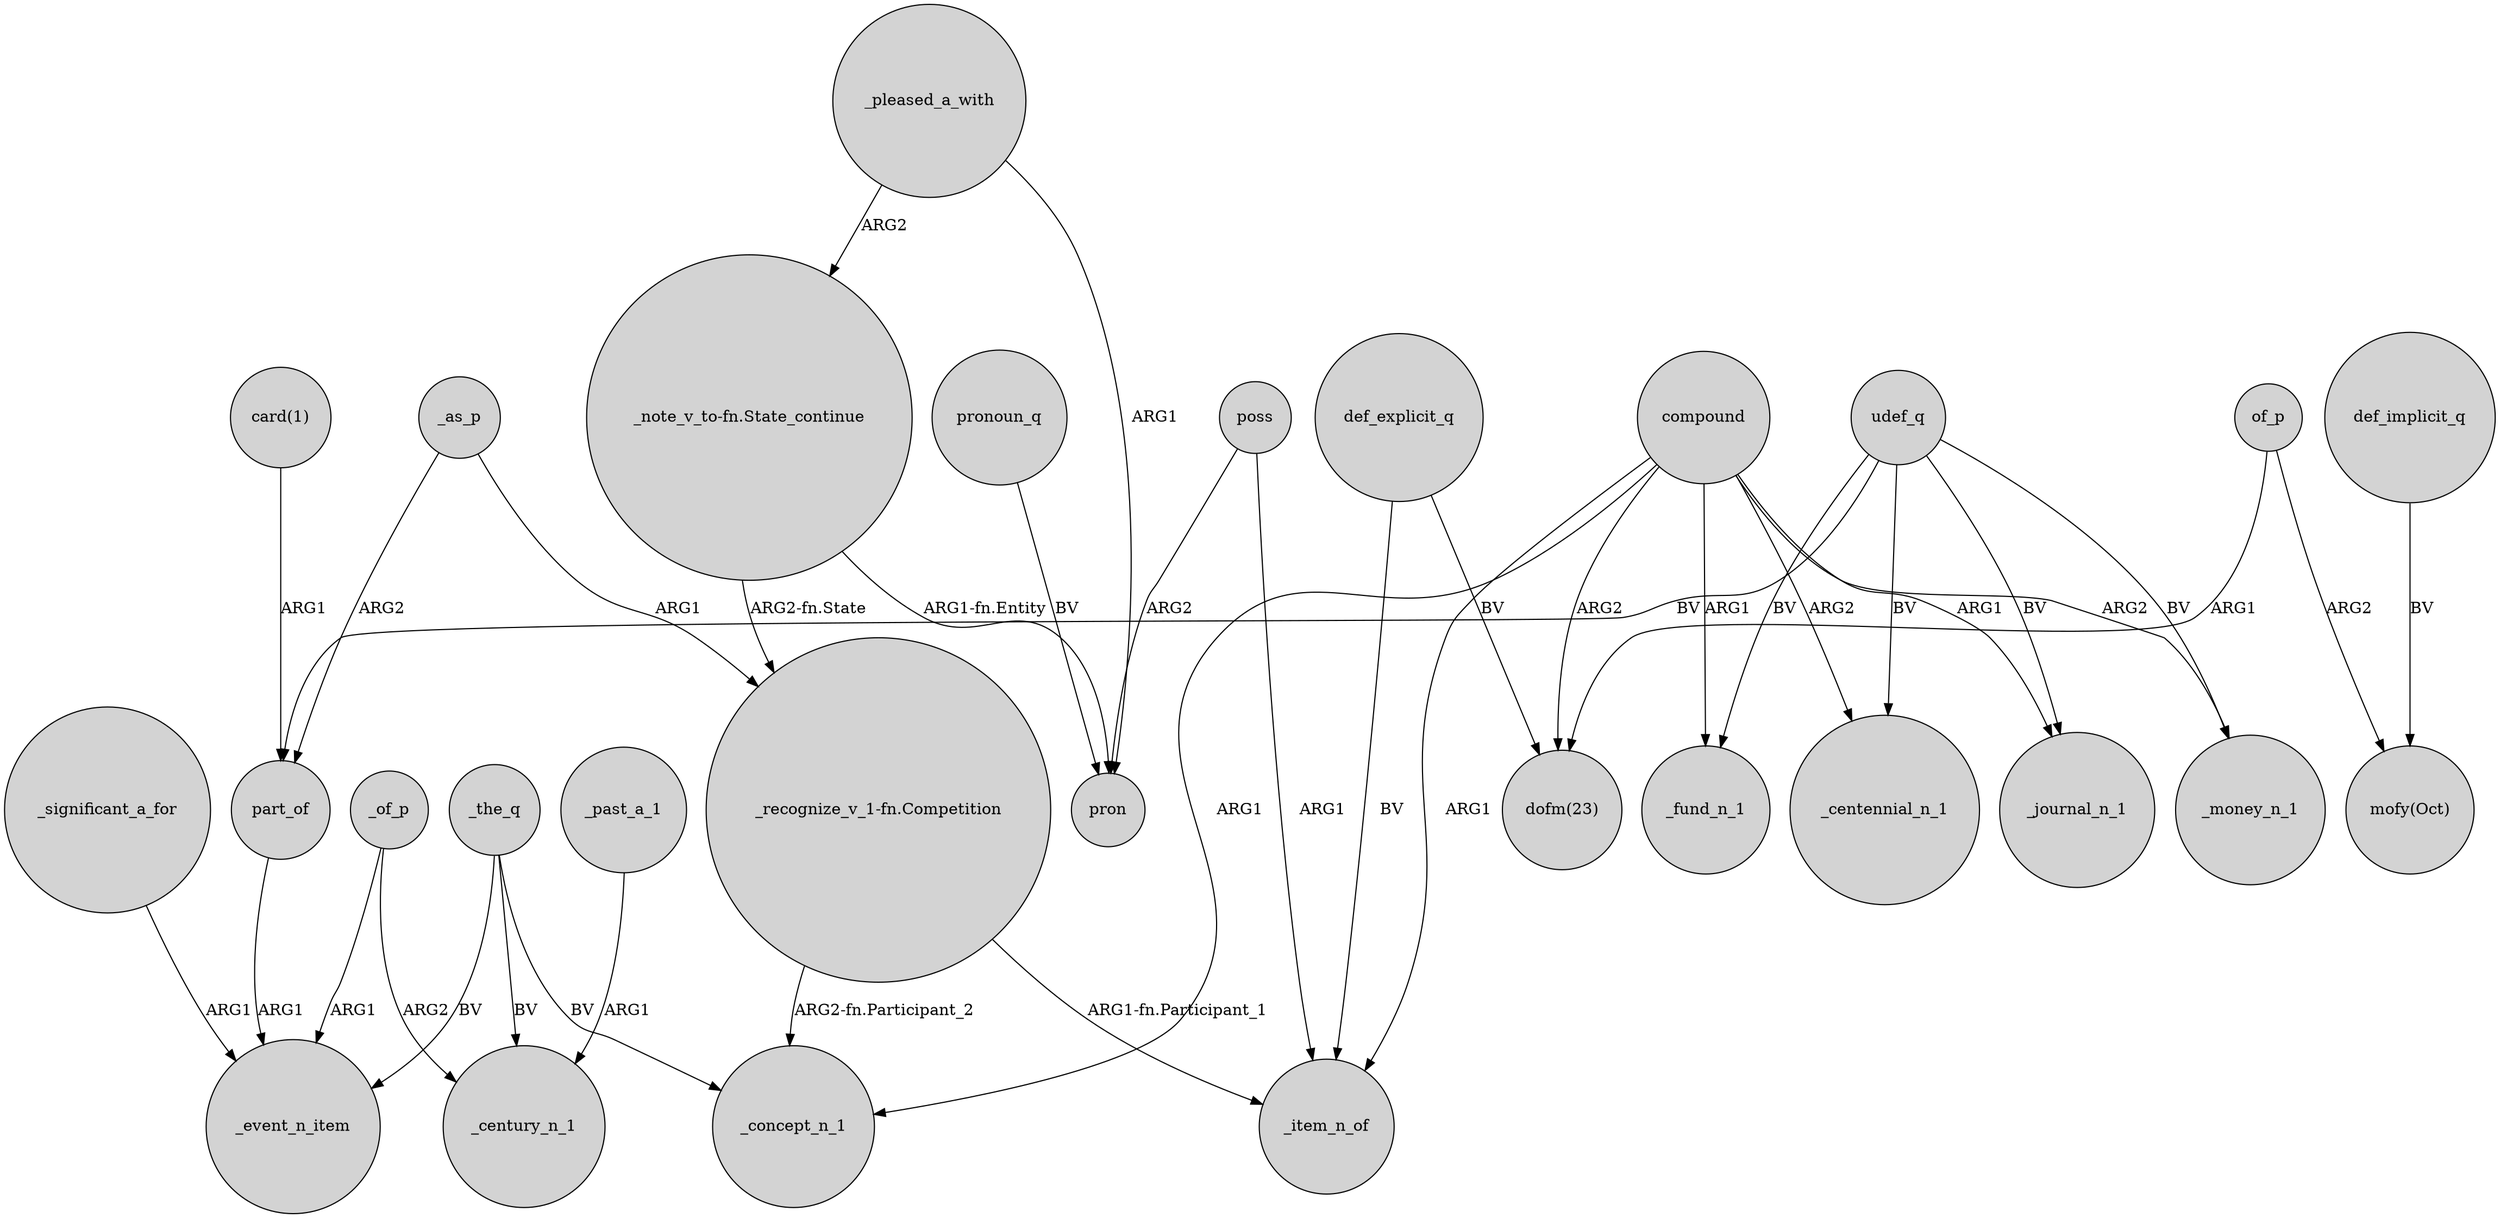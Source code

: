 digraph {
	node [shape=circle style=filled]
	compound -> _journal_n_1 [label=ARG1]
	part_of -> _event_n_item [label=ARG1]
	_the_q -> _century_n_1 [label=BV]
	_significant_a_for -> _event_n_item [label=ARG1]
	_pleased_a_with -> "_note_v_to-fn.State_continue" [label=ARG2]
	_as_p -> part_of [label=ARG2]
	_the_q -> _event_n_item [label=BV]
	udef_q -> part_of [label=BV]
	of_p -> "mofy(Oct)" [label=ARG2]
	udef_q -> _fund_n_1 [label=BV]
	udef_q -> _centennial_n_1 [label=BV]
	compound -> _concept_n_1 [label=ARG1]
	compound -> _centennial_n_1 [label=ARG2]
	"card(1)" -> part_of [label=ARG1]
	pronoun_q -> pron [label=BV]
	compound -> _item_n_of [label=ARG1]
	poss -> pron [label=ARG2]
	_pleased_a_with -> pron [label=ARG1]
	_the_q -> _concept_n_1 [label=BV]
	udef_q -> _money_n_1 [label=BV]
	"_recognize_v_1-fn.Competition" -> _concept_n_1 [label="ARG2-fn.Participant_2"]
	compound -> "dofm(23)" [label=ARG2]
	compound -> _money_n_1 [label=ARG2]
	"_note_v_to-fn.State_continue" -> "_recognize_v_1-fn.Competition" [label="ARG2-fn.State"]
	_of_p -> _event_n_item [label=ARG1]
	"_note_v_to-fn.State_continue" -> pron [label="ARG1-fn.Entity"]
	def_implicit_q -> "mofy(Oct)" [label=BV]
	_as_p -> "_recognize_v_1-fn.Competition" [label=ARG1]
	_of_p -> _century_n_1 [label=ARG2]
	poss -> _item_n_of [label=ARG1]
	of_p -> "dofm(23)" [label=ARG1]
	udef_q -> _journal_n_1 [label=BV]
	_past_a_1 -> _century_n_1 [label=ARG1]
	compound -> _fund_n_1 [label=ARG1]
	def_explicit_q -> _item_n_of [label=BV]
	"_recognize_v_1-fn.Competition" -> _item_n_of [label="ARG1-fn.Participant_1"]
	def_explicit_q -> "dofm(23)" [label=BV]
}
